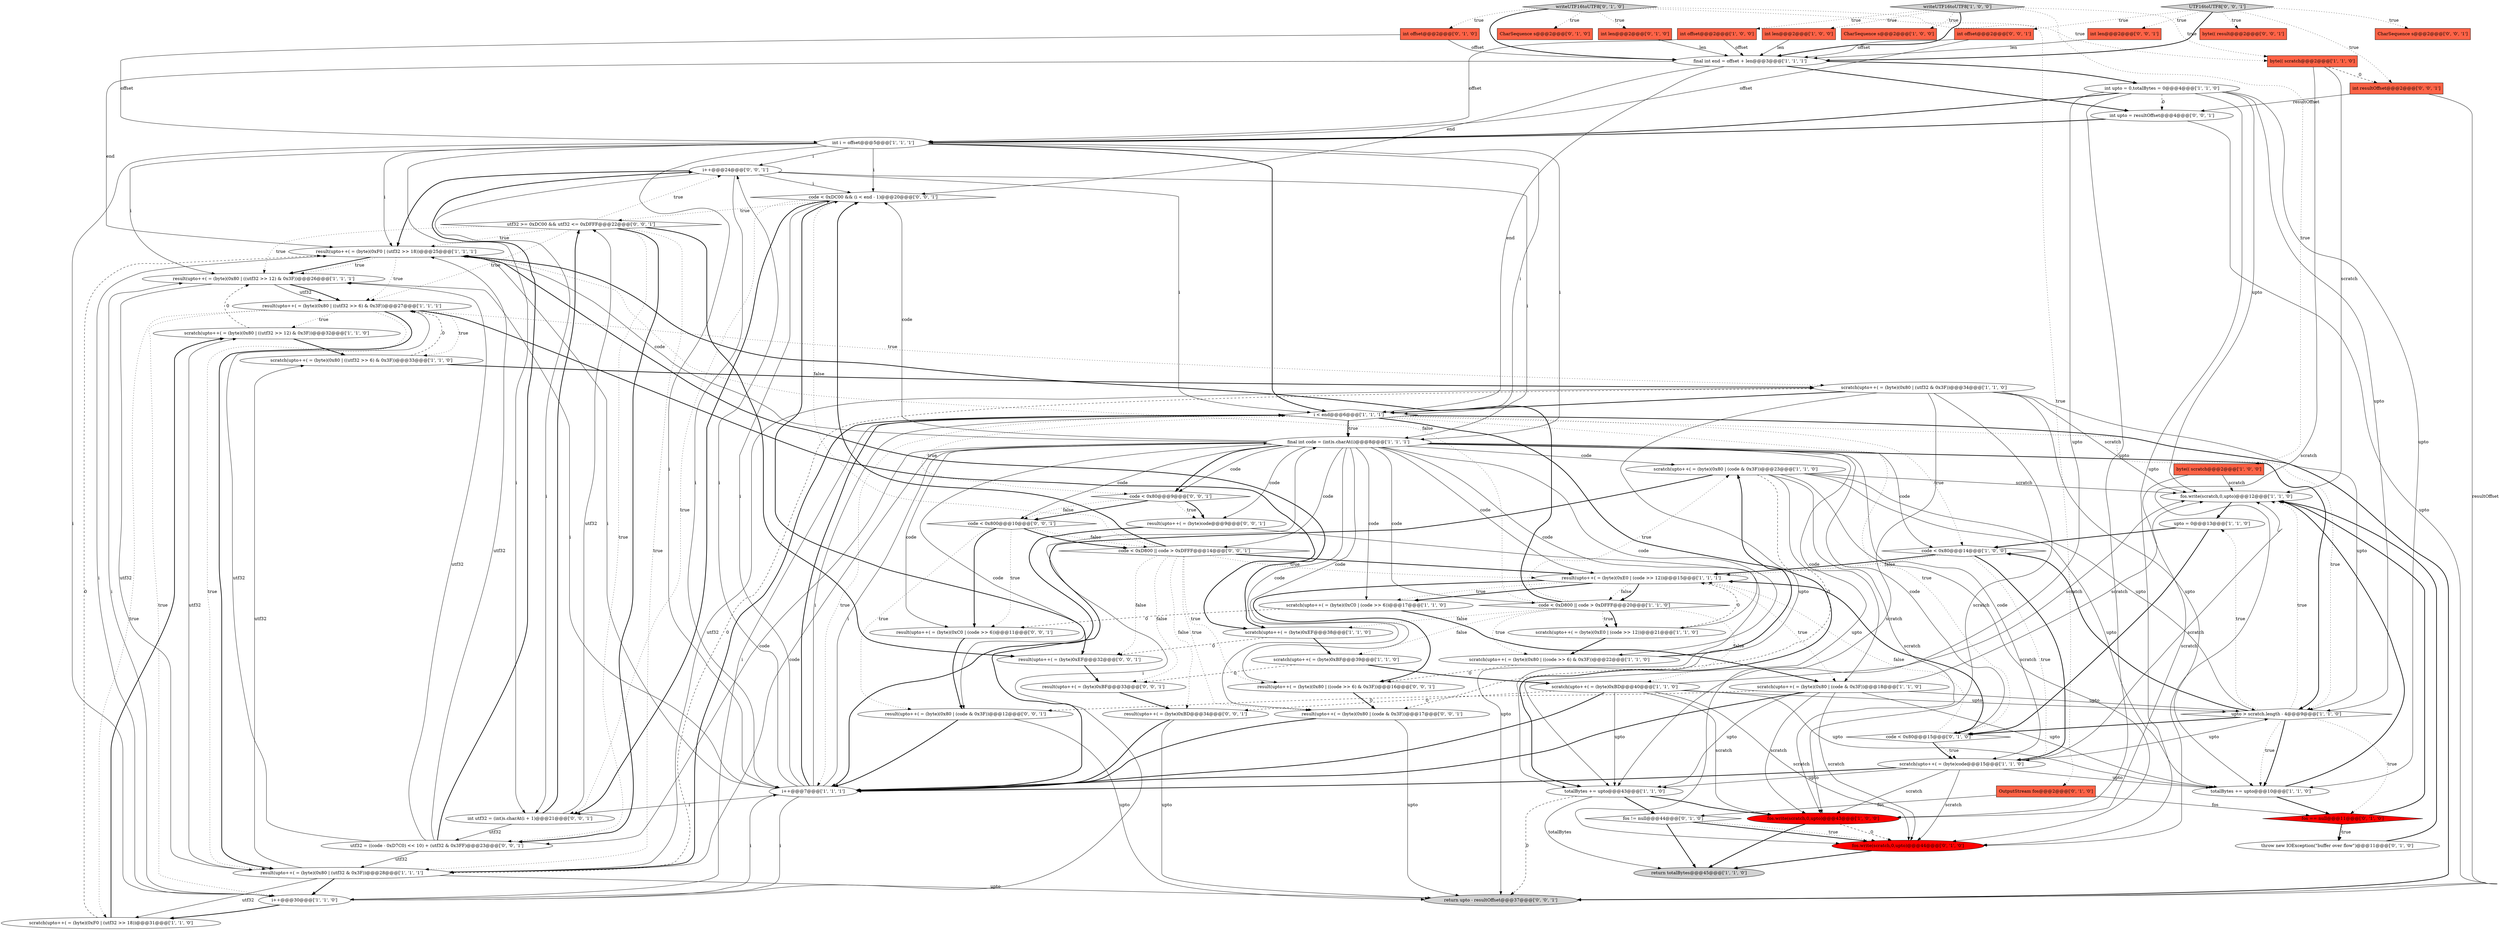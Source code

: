 digraph {
59 [style = filled, label = "i++@@@24@@@['0', '0', '1']", fillcolor = white, shape = ellipse image = "AAA0AAABBB3BBB"];
12 [style = filled, label = "scratch(upto++( = (byte)(0x80 | (code & 0x3F))@@@23@@@['1', '1', '0']", fillcolor = white, shape = ellipse image = "AAA0AAABBB1BBB"];
15 [style = filled, label = "scratch(upto++( = (byte)(0xE0 | (code >> 12))@@@21@@@['1', '1', '0']", fillcolor = white, shape = ellipse image = "AAA0AAABBB1BBB"];
10 [style = filled, label = "int len@@@2@@@['1', '0', '0']", fillcolor = tomato, shape = box image = "AAA0AAABBB1BBB"];
66 [style = filled, label = "byte(( result@@@2@@@['0', '0', '1']", fillcolor = tomato, shape = box image = "AAA0AAABBB3BBB"];
60 [style = filled, label = "code < 0xDC00 && (i < end - 1)@@@20@@@['0', '0', '1']", fillcolor = white, shape = diamond image = "AAA0AAABBB3BBB"];
31 [style = filled, label = "i < end@@@6@@@['1', '1', '1']", fillcolor = white, shape = diamond image = "AAA0AAABBB1BBB"];
17 [style = filled, label = "CharSequence s@@@2@@@['1', '0', '0']", fillcolor = tomato, shape = box image = "AAA0AAABBB1BBB"];
46 [style = filled, label = "throw new IOException(\"buffer over flow\")@@@11@@@['0', '1', '0']", fillcolor = white, shape = ellipse image = "AAA0AAABBB2BBB"];
3 [style = filled, label = "scratch(upto++( = (byte)0xBF@@@39@@@['1', '1', '0']", fillcolor = white, shape = ellipse image = "AAA0AAABBB1BBB"];
56 [style = filled, label = "int len@@@2@@@['0', '0', '1']", fillcolor = tomato, shape = box image = "AAA0AAABBB3BBB"];
57 [style = filled, label = "result(upto++( = (byte)(0x80 | (code & 0x3F))@@@12@@@['0', '0', '1']", fillcolor = white, shape = ellipse image = "AAA0AAABBB3BBB"];
13 [style = filled, label = "final int code = (int)s.charAt(i)@@@8@@@['1', '1', '1']", fillcolor = white, shape = ellipse image = "AAA0AAABBB1BBB"];
6 [style = filled, label = "result(upto++( = (byte)(0x80 | ((utf32 >> 12) & 0x3F))@@@26@@@['1', '1', '1']", fillcolor = white, shape = ellipse image = "AAA0AAABBB1BBB"];
7 [style = filled, label = "scratch(upto++( = (byte)(0x80 | ((utf32 >> 12) & 0x3F))@@@32@@@['1', '1', '0']", fillcolor = white, shape = ellipse image = "AAA0AAABBB1BBB"];
53 [style = filled, label = "result(upto++( = (byte)code@@@9@@@['0', '0', '1']", fillcolor = white, shape = ellipse image = "AAA0AAABBB3BBB"];
4 [style = filled, label = "code < 0x80@@@14@@@['1', '0', '0']", fillcolor = white, shape = diamond image = "AAA0AAABBB1BBB"];
62 [style = filled, label = "return upto - resultOffset@@@37@@@['0', '0', '1']", fillcolor = lightgray, shape = ellipse image = "AAA0AAABBB3BBB"];
63 [style = filled, label = "int upto = resultOffset@@@4@@@['0', '0', '1']", fillcolor = white, shape = ellipse image = "AAA0AAABBB3BBB"];
36 [style = filled, label = "scratch(upto++( = (byte)(0xC0 | (code >> 6))@@@17@@@['1', '1', '0']", fillcolor = white, shape = ellipse image = "AAA0AAABBB1BBB"];
5 [style = filled, label = "scratch(upto++( = (byte)(0x80 | (code & 0x3F))@@@18@@@['1', '1', '0']", fillcolor = white, shape = ellipse image = "AAA0AAABBB1BBB"];
23 [style = filled, label = "return totalBytes@@@45@@@['1', '1', '0']", fillcolor = lightgray, shape = ellipse image = "AAA0AAABBB1BBB"];
21 [style = filled, label = "result(upto++( = (byte)(0x80 | ((utf32 >> 6) & 0x3F))@@@27@@@['1', '1', '1']", fillcolor = white, shape = ellipse image = "AAA0AAABBB1BBB"];
48 [style = filled, label = "fos == null@@@11@@@['0', '1', '0']", fillcolor = red, shape = diamond image = "AAA1AAABBB2BBB"];
19 [style = filled, label = "i++@@@30@@@['1', '1', '0']", fillcolor = white, shape = ellipse image = "AAA0AAABBB1BBB"];
70 [style = filled, label = "int resultOffset@@@2@@@['0', '0', '1']", fillcolor = tomato, shape = box image = "AAA0AAABBB3BBB"];
64 [style = filled, label = "int offset@@@2@@@['0', '0', '1']", fillcolor = tomato, shape = box image = "AAA0AAABBB3BBB"];
22 [style = filled, label = "totalBytes += upto@@@43@@@['1', '1', '0']", fillcolor = white, shape = ellipse image = "AAA0AAABBB1BBB"];
44 [style = filled, label = "OutputStream fos@@@2@@@['0', '1', '0']", fillcolor = tomato, shape = box image = "AAA0AAABBB2BBB"];
9 [style = filled, label = "scratch(upto++( = (byte)(0xF0 | (utf32 >> 18))@@@31@@@['1', '1', '0']", fillcolor = white, shape = ellipse image = "AAA0AAABBB1BBB"];
47 [style = filled, label = "fos != null@@@44@@@['0', '1', '0']", fillcolor = white, shape = diamond image = "AAA0AAABBB2BBB"];
51 [style = filled, label = "utf32 = ((code - 0xD7C0) << 10) + (utf32 & 0x3FF)@@@23@@@['0', '0', '1']", fillcolor = white, shape = ellipse image = "AAA0AAABBB3BBB"];
67 [style = filled, label = "utf32 >= 0xDC00 && utf32 <= 0xDFFF@@@22@@@['0', '0', '1']", fillcolor = white, shape = diamond image = "AAA0AAABBB3BBB"];
33 [style = filled, label = "fos.write(scratch,0,upto)@@@12@@@['1', '1', '0']", fillcolor = white, shape = ellipse image = "AAA0AAABBB1BBB"];
0 [style = filled, label = "scratch(upto++( = (byte)(0x80 | (utf32 & 0x3F))@@@34@@@['1', '1', '0']", fillcolor = white, shape = ellipse image = "AAA0AAABBB1BBB"];
24 [style = filled, label = "final int end = offset + len@@@3@@@['1', '1', '1']", fillcolor = white, shape = ellipse image = "AAA0AAABBB1BBB"];
8 [style = filled, label = "byte(( scratch@@@2@@@['1', '0', '0']", fillcolor = tomato, shape = box image = "AAA0AAABBB1BBB"];
14 [style = filled, label = "result(upto++( = (byte)(0xE0 | (code >> 12))@@@15@@@['1', '1', '1']", fillcolor = white, shape = ellipse image = "AAA0AAABBB1BBB"];
68 [style = filled, label = "CharSequence s@@@2@@@['0', '0', '1']", fillcolor = tomato, shape = box image = "AAA0AAABBB3BBB"];
16 [style = filled, label = "scratch(upto++( = (byte)0xBD@@@40@@@['1', '1', '0']", fillcolor = white, shape = ellipse image = "AAA0AAABBB1BBB"];
11 [style = filled, label = "scratch(upto++( = (byte)(0x80 | ((code >> 6) & 0x3F))@@@22@@@['1', '1', '0']", fillcolor = white, shape = ellipse image = "AAA0AAABBB1BBB"];
45 [style = filled, label = "code < 0x80@@@15@@@['0', '1', '0']", fillcolor = white, shape = diamond image = "AAA0AAABBB2BBB"];
42 [style = filled, label = "int offset@@@2@@@['0', '1', '0']", fillcolor = tomato, shape = box image = "AAA0AAABBB2BBB"];
27 [style = filled, label = "int offset@@@2@@@['1', '0', '0']", fillcolor = tomato, shape = box image = "AAA0AAABBB1BBB"];
65 [style = filled, label = "result(upto++( = (byte)(0x80 | ((code >> 6) & 0x3F))@@@16@@@['0', '0', '1']", fillcolor = white, shape = ellipse image = "AAA0AAABBB3BBB"];
71 [style = filled, label = "result(upto++( = (byte)0xBF@@@33@@@['0', '0', '1']", fillcolor = white, shape = ellipse image = "AAA0AAABBB3BBB"];
55 [style = filled, label = "code < 0xD800 || code > 0xDFFF@@@14@@@['0', '0', '1']", fillcolor = white, shape = diamond image = "AAA0AAABBB3BBB"];
61 [style = filled, label = "result(upto++( = (byte)(0xC0 | (code >> 6))@@@11@@@['0', '0', '1']", fillcolor = white, shape = ellipse image = "AAA0AAABBB3BBB"];
73 [style = filled, label = "code < 0x80@@@9@@@['0', '0', '1']", fillcolor = white, shape = diamond image = "AAA0AAABBB3BBB"];
34 [style = filled, label = "byte(( scratch@@@2@@@['1', '1', '0']", fillcolor = tomato, shape = box image = "AAA0AAABBB1BBB"];
37 [style = filled, label = "result(upto++( = (byte)(0x80 | (utf32 & 0x3F))@@@28@@@['1', '1', '1']", fillcolor = white, shape = ellipse image = "AAA0AAABBB1BBB"];
54 [style = filled, label = "result(upto++( = (byte)0xEF@@@32@@@['0', '0', '1']", fillcolor = white, shape = ellipse image = "AAA0AAABBB3BBB"];
26 [style = filled, label = "int upto = 0,totalBytes = 0@@@4@@@['1', '1', '0']", fillcolor = white, shape = ellipse image = "AAA0AAABBB1BBB"];
20 [style = filled, label = "fos.write(scratch,0,upto)@@@43@@@['1', '0', '0']", fillcolor = red, shape = ellipse image = "AAA1AAABBB1BBB"];
39 [style = filled, label = "result(upto++( = (byte)(0xF0 | (utf32 >> 18))@@@25@@@['1', '1', '1']", fillcolor = white, shape = ellipse image = "AAA0AAABBB1BBB"];
28 [style = filled, label = "upto = 0@@@13@@@['1', '1', '0']", fillcolor = white, shape = ellipse image = "AAA0AAABBB1BBB"];
52 [style = filled, label = "UTF16toUTF8['0', '0', '1']", fillcolor = lightgray, shape = diamond image = "AAA0AAABBB3BBB"];
30 [style = filled, label = "writeUTF16toUTF8['1', '0', '0']", fillcolor = lightgray, shape = diamond image = "AAA0AAABBB1BBB"];
41 [style = filled, label = "int len@@@2@@@['0', '1', '0']", fillcolor = tomato, shape = box image = "AAA0AAABBB2BBB"];
49 [style = filled, label = "fos.write(scratch,0,upto)@@@44@@@['0', '1', '0']", fillcolor = red, shape = ellipse image = "AAA1AAABBB2BBB"];
35 [style = filled, label = "scratch(upto++( = (byte)0xEF@@@38@@@['1', '1', '0']", fillcolor = white, shape = ellipse image = "AAA0AAABBB1BBB"];
72 [style = filled, label = "result(upto++( = (byte)0xBD@@@34@@@['0', '0', '1']", fillcolor = white, shape = ellipse image = "AAA0AAABBB3BBB"];
58 [style = filled, label = "int utf32 = (int)s.charAt(i + 1)@@@21@@@['0', '0', '1']", fillcolor = white, shape = ellipse image = "AAA0AAABBB3BBB"];
38 [style = filled, label = "scratch(upto++( = (byte)code@@@15@@@['1', '1', '0']", fillcolor = white, shape = ellipse image = "AAA0AAABBB1BBB"];
29 [style = filled, label = "scratch(upto++( = (byte)(0x80 | ((utf32 >> 6) & 0x3F))@@@33@@@['1', '1', '0']", fillcolor = white, shape = ellipse image = "AAA0AAABBB1BBB"];
50 [style = filled, label = "code < 0x800@@@10@@@['0', '0', '1']", fillcolor = white, shape = diamond image = "AAA0AAABBB3BBB"];
32 [style = filled, label = "int i = offset@@@5@@@['1', '1', '1']", fillcolor = white, shape = ellipse image = "AAA0AAABBB1BBB"];
40 [style = filled, label = "writeUTF16toUTF8['0', '1', '0']", fillcolor = lightgray, shape = diamond image = "AAA0AAABBB2BBB"];
43 [style = filled, label = "CharSequence s@@@2@@@['0', '1', '0']", fillcolor = tomato, shape = box image = "AAA0AAABBB2BBB"];
25 [style = filled, label = "i++@@@7@@@['1', '1', '1']", fillcolor = white, shape = ellipse image = "AAA0AAABBB1BBB"];
69 [style = filled, label = "result(upto++( = (byte)(0x80 | (code & 0x3F))@@@17@@@['0', '0', '1']", fillcolor = white, shape = ellipse image = "AAA0AAABBB3BBB"];
1 [style = filled, label = "totalBytes += upto@@@10@@@['1', '1', '0']", fillcolor = white, shape = ellipse image = "AAA0AAABBB1BBB"];
18 [style = filled, label = "code < 0xD800 || code > 0xDFFF@@@20@@@['1', '1', '0']", fillcolor = white, shape = diamond image = "AAA0AAABBB1BBB"];
2 [style = filled, label = "upto > scratch.length - 4@@@9@@@['1', '1', '0']", fillcolor = white, shape = diamond image = "AAA0AAABBB1BBB"];
9->39 [style = dashed, label="0"];
24->63 [style = bold, label=""];
4->38 [style = dotted, label="true"];
18->16 [style = dotted, label="false"];
22->23 [style = solid, label="totalBytes"];
58->51 [style = solid, label="utf32"];
55->71 [style = dotted, label="false"];
16->1 [style = solid, label="upto"];
32->59 [style = solid, label="i"];
12->20 [style = solid, label="scratch"];
32->13 [style = solid, label="i"];
55->14 [style = bold, label=""];
44->48 [style = solid, label="fos"];
29->0 [style = bold, label=""];
18->15 [style = dotted, label="true"];
25->6 [style = solid, label="i"];
39->6 [style = bold, label=""];
14->65 [style = bold, label=""];
61->57 [style = bold, label=""];
14->18 [style = dotted, label="false"];
19->6 [style = solid, label="i"];
45->38 [style = dotted, label="true"];
3->16 [style = bold, label=""];
67->21 [style = dotted, label="true"];
9->7 [style = bold, label=""];
40->44 [style = dotted, label="true"];
67->37 [style = dotted, label="true"];
52->64 [style = dotted, label="true"];
40->43 [style = dotted, label="true"];
26->20 [style = solid, label="upto"];
13->57 [style = solid, label="code"];
50->61 [style = dotted, label="true"];
25->31 [style = bold, label=""];
50->55 [style = dotted, label="false"];
47->49 [style = bold, label=""];
52->24 [style = bold, label=""];
60->58 [style = dotted, label="true"];
38->33 [style = solid, label="scratch"];
1->33 [style = bold, label=""];
56->24 [style = solid, label="len"];
70->62 [style = solid, label="resultOffset"];
15->11 [style = bold, label=""];
19->9 [style = bold, label=""];
37->31 [style = bold, label=""];
15->14 [style = dashed, label="0"];
24->39 [style = solid, label="end"];
67->51 [style = dotted, label="true"];
50->55 [style = bold, label=""];
22->47 [style = bold, label=""];
45->38 [style = bold, label=""];
21->7 [style = dotted, label="true"];
2->48 [style = dotted, label="true"];
65->69 [style = bold, label=""];
51->39 [style = solid, label="utf32"];
55->72 [style = dotted, label="false"];
64->24 [style = solid, label="offset"];
16->20 [style = solid, label="scratch"];
32->39 [style = solid, label="i"];
40->24 [style = bold, label=""];
21->37 [style = dotted, label="true"];
55->69 [style = dotted, label="true"];
5->1 [style = solid, label="upto"];
53->62 [style = solid, label="upto"];
0->22 [style = solid, label="upto"];
12->2 [style = solid, label="upto"];
21->35 [style = bold, label=""];
38->20 [style = solid, label="scratch"];
13->55 [style = solid, label="code"];
6->21 [style = solid, label="utf32"];
54->71 [style = bold, label=""];
13->53 [style = solid, label="code"];
51->37 [style = solid, label="utf32"];
28->45 [style = bold, label=""];
7->29 [style = bold, label=""];
12->22 [style = solid, label="upto"];
13->12 [style = solid, label="code"];
55->60 [style = bold, label=""];
18->3 [style = dotted, label="false"];
31->25 [style = dotted, label="true"];
40->41 [style = dotted, label="true"];
52->70 [style = dotted, label="true"];
4->38 [style = bold, label=""];
25->19 [style = solid, label="i"];
5->22 [style = solid, label="upto"];
26->32 [style = bold, label=""];
8->20 [style = solid, label="scratch"];
8->33 [style = solid, label="scratch"];
13->14 [style = solid, label="code"];
18->35 [style = dotted, label="false"];
13->5 [style = solid, label="code"];
33->28 [style = bold, label=""];
21->29 [style = dotted, label="true"];
21->0 [style = dotted, label="true"];
18->15 [style = bold, label=""];
0->1 [style = solid, label="upto"];
0->2 [style = solid, label="upto"];
13->69 [style = solid, label="code"];
11->12 [style = bold, label=""];
59->39 [style = bold, label=""];
13->38 [style = solid, label="code"];
57->25 [style = bold, label=""];
2->4 [style = bold, label=""];
2->28 [style = dotted, label="true"];
55->14 [style = dotted, label="true"];
52->68 [style = dotted, label="true"];
5->25 [style = bold, label=""];
26->49 [style = solid, label="upto"];
48->46 [style = dotted, label="true"];
19->39 [style = solid, label="i"];
34->49 [style = solid, label="scratch"];
13->50 [style = solid, label="code"];
47->49 [style = dotted, label="true"];
67->59 [style = dotted, label="true"];
19->25 [style = solid, label="i"];
59->25 [style = solid, label="i"];
21->37 [style = bold, label=""];
45->14 [style = bold, label=""];
32->19 [style = solid, label="i"];
18->11 [style = dotted, label="true"];
21->9 [style = dotted, label="true"];
55->60 [style = dotted, label="false"];
20->23 [style = bold, label=""];
20->49 [style = dashed, label="0"];
64->32 [style = solid, label="offset"];
22->20 [style = bold, label=""];
22->62 [style = dashed, label="0"];
42->24 [style = solid, label="offset"];
12->1 [style = solid, label="upto"];
37->62 [style = solid, label="upto"];
39->35 [style = bold, label=""];
25->59 [style = solid, label="i"];
46->33 [style = bold, label=""];
48->33 [style = bold, label=""];
38->25 [style = bold, label=""];
14->18 [style = bold, label=""];
32->25 [style = solid, label="i"];
67->51 [style = bold, label=""];
67->39 [style = dotted, label="true"];
58->67 [style = bold, label=""];
63->62 [style = solid, label="upto"];
59->31 [style = solid, label="i"];
59->13 [style = solid, label="i"];
35->54 [style = dashed, label="0"];
32->31 [style = bold, label=""];
25->58 [style = solid, label="i"];
0->31 [style = bold, label=""];
70->63 [style = solid, label="resultOffset"];
40->42 [style = dotted, label="true"];
14->36 [style = bold, label=""];
18->39 [style = dotted, label="false"];
60->54 [style = bold, label=""];
40->34 [style = dotted, label="true"];
30->24 [style = bold, label=""];
13->4 [style = solid, label="code"];
4->14 [style = bold, label=""];
27->24 [style = solid, label="offset"];
4->14 [style = dotted, label="false"];
35->3 [style = bold, label=""];
67->54 [style = bold, label=""];
2->1 [style = bold, label=""];
6->21 [style = bold, label=""];
13->73 [style = bold, label=""];
31->13 [style = bold, label=""];
1->48 [style = bold, label=""];
30->10 [style = dotted, label="true"];
31->45 [style = dotted, label="true"];
73->50 [style = dotted, label="false"];
3->71 [style = dashed, label="0"];
25->60 [style = solid, label="i"];
55->54 [style = dotted, label="false"];
12->69 [style = dashed, label="0"];
13->15 [style = solid, label="code"];
73->53 [style = dotted, label="true"];
52->56 [style = dotted, label="true"];
49->23 [style = bold, label=""];
5->57 [style = dashed, label="0"];
25->31 [style = solid, label="i"];
38->49 [style = solid, label="scratch"];
24->60 [style = solid, label="end"];
30->34 [style = dotted, label="true"];
13->73 [style = solid, label="code"];
59->60 [style = solid, label="i"];
48->46 [style = bold, label=""];
71->72 [style = bold, label=""];
60->58 [style = bold, label=""];
5->2 [style = solid, label="upto"];
24->26 [style = bold, label=""];
50->57 [style = dotted, label="true"];
13->18 [style = solid, label="code"];
58->67 [style = solid, label="utf32"];
19->13 [style = solid, label="i"];
13->65 [style = solid, label="code"];
5->49 [style = solid, label="scratch"];
32->31 [style = solid, label="i"];
14->5 [style = dotted, label="true"];
18->39 [style = bold, label=""];
11->65 [style = dashed, label="0"];
63->32 [style = bold, label=""];
32->60 [style = solid, label="i"];
26->33 [style = solid, label="upto"];
19->31 [style = solid, label="i"];
59->58 [style = solid, label="i"];
2->45 [style = bold, label=""];
31->2 [style = dotted, label="true"];
73->53 [style = bold, label=""];
30->8 [style = dotted, label="true"];
36->5 [style = bold, label=""];
31->13 [style = dotted, label="true"];
0->49 [style = solid, label="scratch"];
34->33 [style = solid, label="scratch"];
26->1 [style = solid, label="upto"];
30->17 [style = dotted, label="true"];
57->62 [style = solid, label="upto"];
13->37 [style = solid, label="code"];
41->24 [style = solid, label="len"];
47->23 [style = bold, label=""];
50->61 [style = bold, label=""];
29->21 [style = dashed, label="0"];
13->45 [style = solid, label="code"];
5->20 [style = solid, label="scratch"];
44->47 [style = solid, label="fos"];
42->32 [style = solid, label="offset"];
13->2 [style = bold, label=""];
0->20 [style = solid, label="scratch"];
12->49 [style = solid, label="scratch"];
39->21 [style = dotted, label="true"];
13->39 [style = solid, label="code"];
53->25 [style = bold, label=""];
39->6 [style = dotted, label="true"];
0->37 [style = dashed, label="0"];
31->22 [style = bold, label=""];
72->25 [style = bold, label=""];
31->73 [style = dotted, label="true"];
26->22 [style = solid, label="upto"];
26->63 [style = dashed, label="0"];
73->50 [style = bold, label=""];
30->27 [style = dotted, label="true"];
51->21 [style = solid, label="utf32"];
67->6 [style = dotted, label="true"];
12->33 [style = solid, label="scratch"];
10->24 [style = solid, label="len"];
16->25 [style = bold, label=""];
45->14 [style = dotted, label="false"];
38->2 [style = solid, label="upto"];
37->7 [style = solid, label="utf32"];
16->33 [style = solid, label="scratch"];
69->62 [style = solid, label="upto"];
37->9 [style = solid, label="utf32"];
27->32 [style = solid, label="offset"];
60->67 [style = dotted, label="true"];
16->49 [style = solid, label="scratch"];
14->36 [style = dotted, label="true"];
51->59 [style = bold, label=""];
32->6 [style = solid, label="i"];
26->2 [style = solid, label="upto"];
13->11 [style = solid, label="code"];
16->2 [style = solid, label="upto"];
16->22 [style = solid, label="upto"];
7->6 [style = dashed, label="0"];
24->31 [style = solid, label="end"];
6->37 [style = solid, label="utf32"];
51->6 [style = solid, label="utf32"];
34->70 [style = dashed, label="0"];
18->12 [style = dotted, label="true"];
55->65 [style = dotted, label="true"];
13->36 [style = solid, label="code"];
2->33 [style = dotted, label="true"];
2->1 [style = dotted, label="true"];
72->62 [style = solid, label="upto"];
12->25 [style = bold, label=""];
38->22 [style = solid, label="upto"];
21->19 [style = dotted, label="true"];
38->1 [style = solid, label="upto"];
52->66 [style = dotted, label="true"];
36->61 [style = dashed, label="0"];
16->72 [style = dashed, label="0"];
5->33 [style = solid, label="scratch"];
0->33 [style = solid, label="scratch"];
13->51 [style = solid, label="code"];
37->19 [style = bold, label=""];
69->25 [style = bold, label=""];
32->58 [style = solid, label="i"];
25->39 [style = solid, label="i"];
31->62 [style = bold, label=""];
31->4 [style = dotted, label="true"];
37->29 [style = solid, label="utf32"];
13->60 [style = solid, label="code"];
13->61 [style = solid, label="code"];
28->4 [style = bold, label=""];
37->0 [style = solid, label="utf32"];
25->13 [style = solid, label="i"];
}
